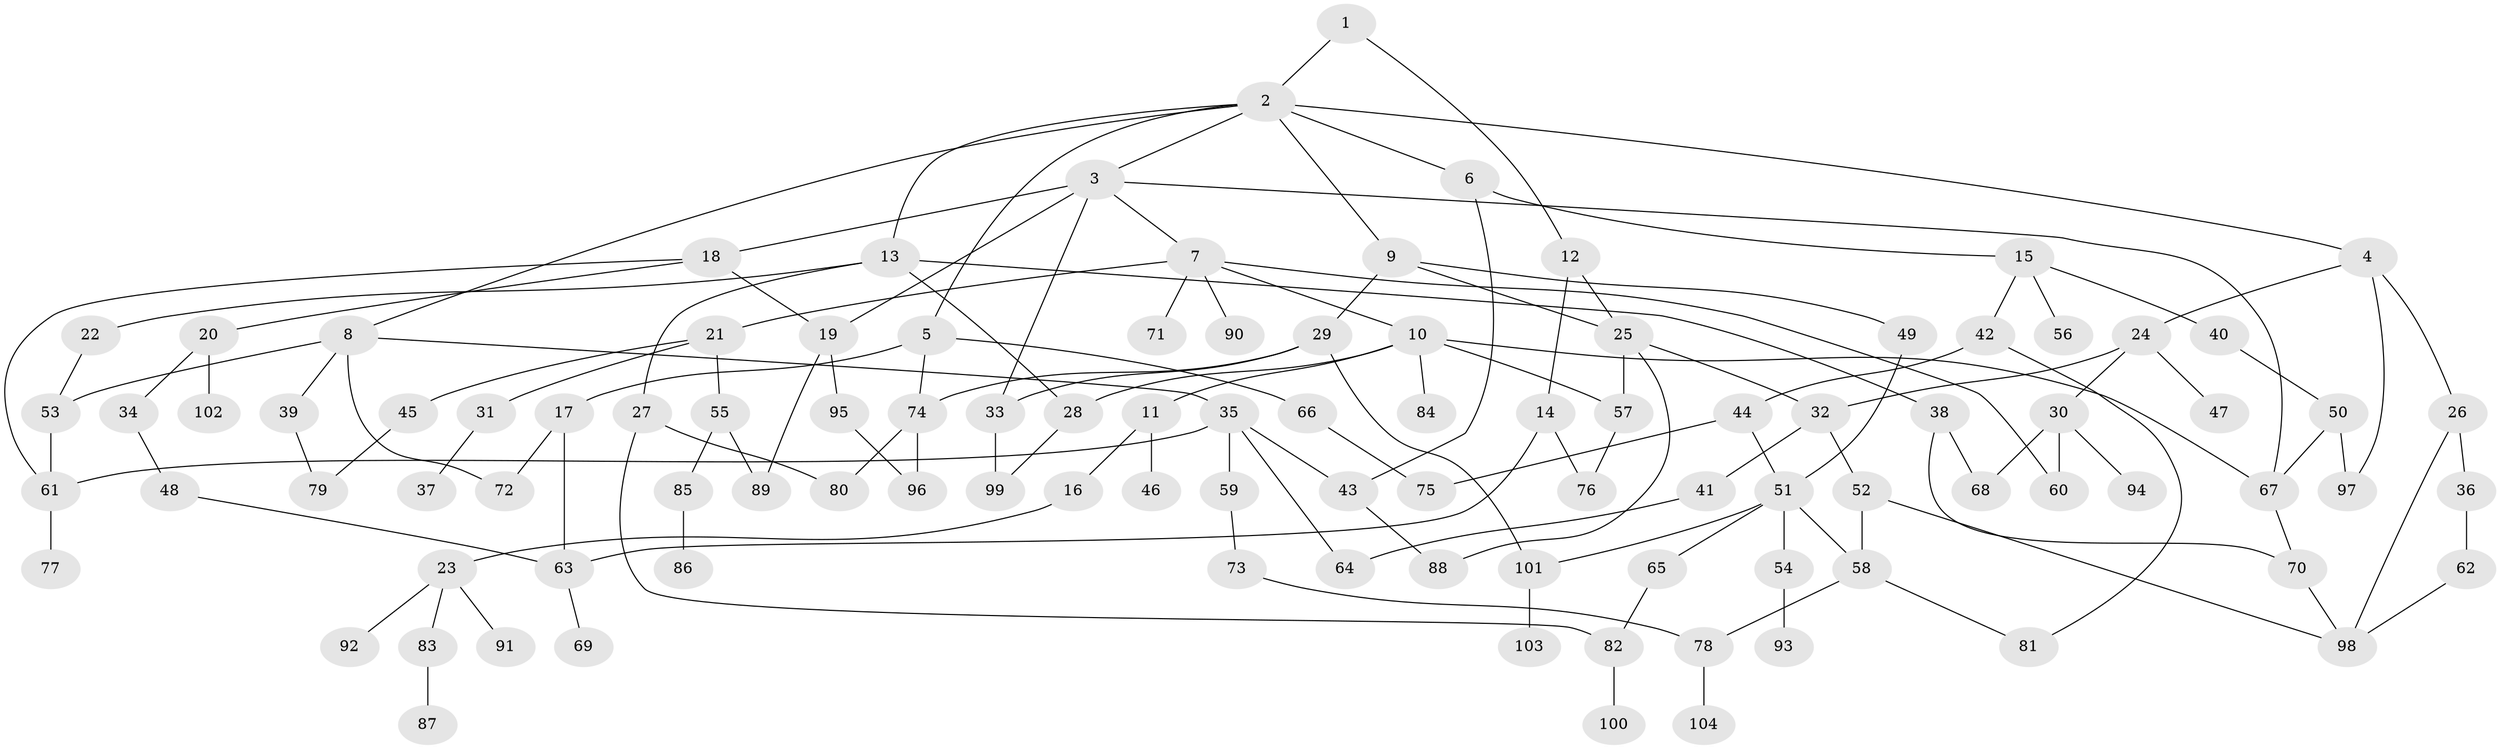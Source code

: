 // Generated by graph-tools (version 1.1) at 2025/13/03/09/25 04:13:35]
// undirected, 104 vertices, 141 edges
graph export_dot {
graph [start="1"]
  node [color=gray90,style=filled];
  1;
  2;
  3;
  4;
  5;
  6;
  7;
  8;
  9;
  10;
  11;
  12;
  13;
  14;
  15;
  16;
  17;
  18;
  19;
  20;
  21;
  22;
  23;
  24;
  25;
  26;
  27;
  28;
  29;
  30;
  31;
  32;
  33;
  34;
  35;
  36;
  37;
  38;
  39;
  40;
  41;
  42;
  43;
  44;
  45;
  46;
  47;
  48;
  49;
  50;
  51;
  52;
  53;
  54;
  55;
  56;
  57;
  58;
  59;
  60;
  61;
  62;
  63;
  64;
  65;
  66;
  67;
  68;
  69;
  70;
  71;
  72;
  73;
  74;
  75;
  76;
  77;
  78;
  79;
  80;
  81;
  82;
  83;
  84;
  85;
  86;
  87;
  88;
  89;
  90;
  91;
  92;
  93;
  94;
  95;
  96;
  97;
  98;
  99;
  100;
  101;
  102;
  103;
  104;
  1 -- 2;
  1 -- 12;
  2 -- 3;
  2 -- 4;
  2 -- 5;
  2 -- 6;
  2 -- 8;
  2 -- 9;
  2 -- 13;
  3 -- 7;
  3 -- 18;
  3 -- 33;
  3 -- 67;
  3 -- 19;
  4 -- 24;
  4 -- 26;
  4 -- 97;
  5 -- 17;
  5 -- 66;
  5 -- 74;
  6 -- 15;
  6 -- 43;
  7 -- 10;
  7 -- 21;
  7 -- 60;
  7 -- 71;
  7 -- 90;
  8 -- 35;
  8 -- 39;
  8 -- 53;
  8 -- 72;
  9 -- 25;
  9 -- 29;
  9 -- 49;
  10 -- 11;
  10 -- 57;
  10 -- 84;
  10 -- 28;
  10 -- 67;
  11 -- 16;
  11 -- 46;
  12 -- 14;
  12 -- 25;
  13 -- 22;
  13 -- 27;
  13 -- 28;
  13 -- 38;
  14 -- 76;
  14 -- 63;
  15 -- 40;
  15 -- 42;
  15 -- 56;
  16 -- 23;
  17 -- 72;
  17 -- 63;
  18 -- 19;
  18 -- 20;
  18 -- 61;
  19 -- 95;
  19 -- 89;
  20 -- 34;
  20 -- 102;
  21 -- 31;
  21 -- 45;
  21 -- 55;
  22 -- 53;
  23 -- 83;
  23 -- 91;
  23 -- 92;
  24 -- 30;
  24 -- 32;
  24 -- 47;
  25 -- 88;
  25 -- 32;
  25 -- 57;
  26 -- 36;
  26 -- 98;
  27 -- 80;
  27 -- 82;
  28 -- 99;
  29 -- 101;
  29 -- 74;
  29 -- 33;
  30 -- 94;
  30 -- 60;
  30 -- 68;
  31 -- 37;
  32 -- 41;
  32 -- 52;
  33 -- 99;
  34 -- 48;
  35 -- 59;
  35 -- 64;
  35 -- 61;
  35 -- 43;
  36 -- 62;
  38 -- 68;
  38 -- 70;
  39 -- 79;
  40 -- 50;
  41 -- 64;
  42 -- 44;
  42 -- 81;
  43 -- 88;
  44 -- 51;
  44 -- 75;
  45 -- 79;
  48 -- 63;
  49 -- 51;
  50 -- 67;
  50 -- 97;
  51 -- 54;
  51 -- 65;
  51 -- 58;
  51 -- 101;
  52 -- 58;
  52 -- 98;
  53 -- 61;
  54 -- 93;
  55 -- 85;
  55 -- 89;
  57 -- 76;
  58 -- 78;
  58 -- 81;
  59 -- 73;
  61 -- 77;
  62 -- 98;
  63 -- 69;
  65 -- 82;
  66 -- 75;
  67 -- 70;
  70 -- 98;
  73 -- 78;
  74 -- 96;
  74 -- 80;
  78 -- 104;
  82 -- 100;
  83 -- 87;
  85 -- 86;
  95 -- 96;
  101 -- 103;
}

